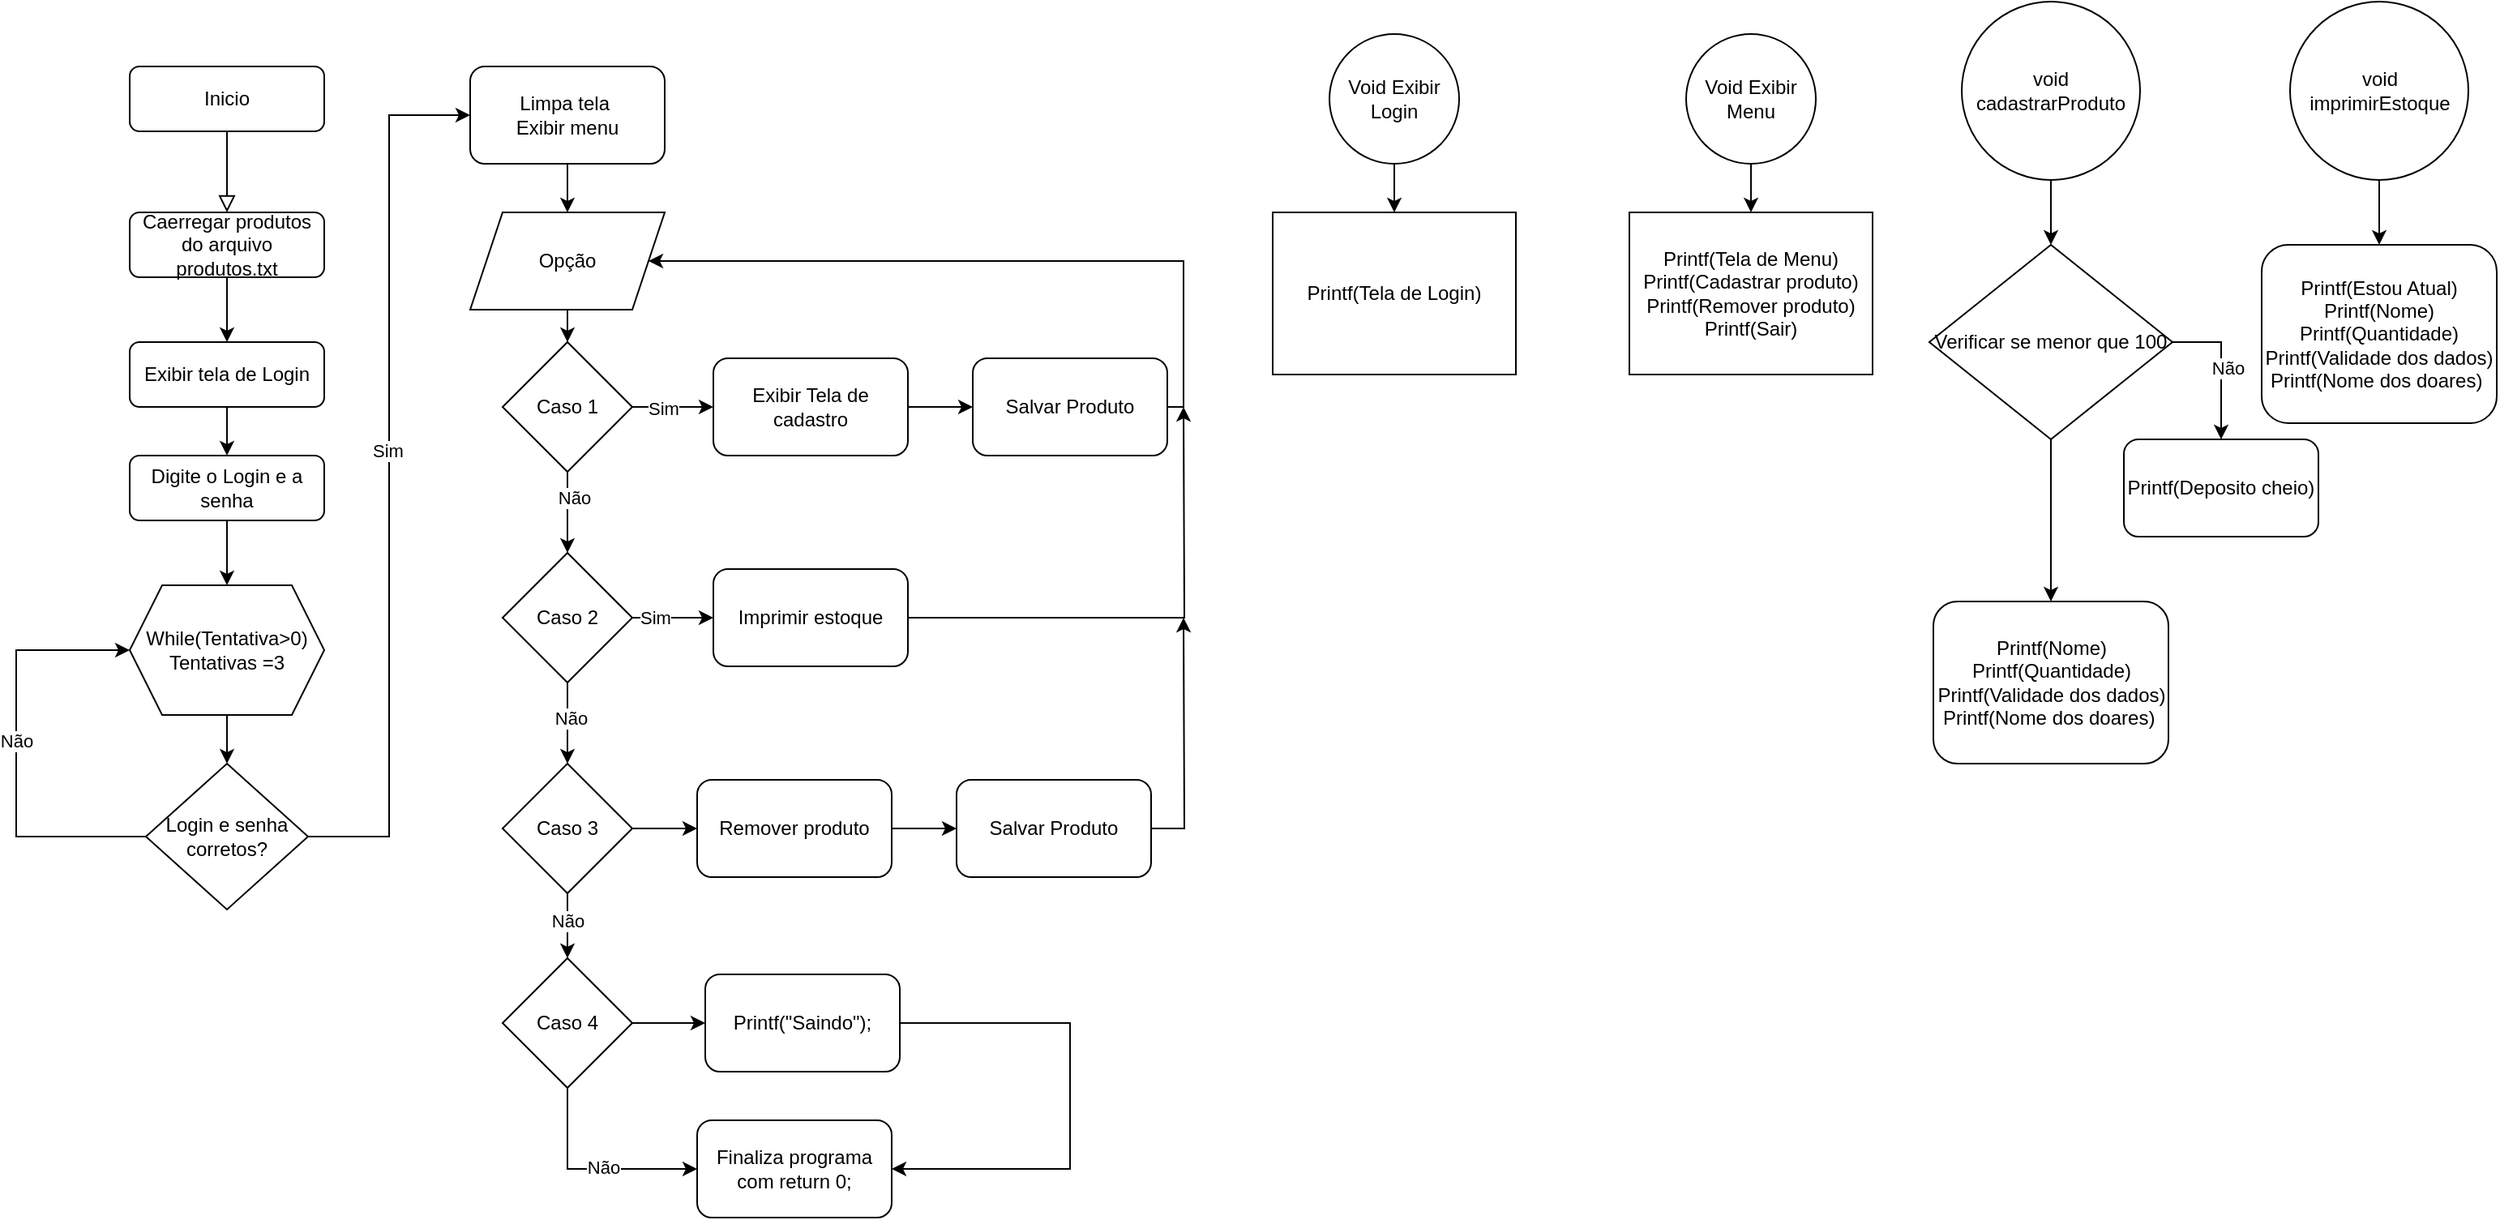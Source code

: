 <mxfile version="24.7.7">
  <diagram id="C5RBs43oDa-KdzZeNtuy" name="Page-1">
    <mxGraphModel dx="1434" dy="772" grid="1" gridSize="10" guides="1" tooltips="1" connect="1" arrows="1" fold="1" page="1" pageScale="1" pageWidth="827" pageHeight="1169" math="0" shadow="0">
      <root>
        <mxCell id="WIyWlLk6GJQsqaUBKTNV-0" />
        <mxCell id="WIyWlLk6GJQsqaUBKTNV-1" parent="WIyWlLk6GJQsqaUBKTNV-0" />
        <mxCell id="WIyWlLk6GJQsqaUBKTNV-2" value="" style="rounded=0;html=1;jettySize=auto;orthogonalLoop=1;fontSize=11;endArrow=block;endFill=0;endSize=8;strokeWidth=1;shadow=0;labelBackgroundColor=none;edgeStyle=orthogonalEdgeStyle;" parent="WIyWlLk6GJQsqaUBKTNV-1" source="WIyWlLk6GJQsqaUBKTNV-3" edge="1">
          <mxGeometry relative="1" as="geometry">
            <mxPoint x="220" y="170" as="targetPoint" />
          </mxGeometry>
        </mxCell>
        <mxCell id="WIyWlLk6GJQsqaUBKTNV-3" value="Inicio" style="rounded=1;whiteSpace=wrap;html=1;fontSize=12;glass=0;strokeWidth=1;shadow=0;" parent="WIyWlLk6GJQsqaUBKTNV-1" vertex="1">
          <mxGeometry x="160" y="80" width="120" height="40" as="geometry" />
        </mxCell>
        <mxCell id="JkCjOQlwdy0vH0DJIm9P-0" value="" style="edgeStyle=orthogonalEdgeStyle;rounded=0;orthogonalLoop=1;jettySize=auto;html=1;" parent="WIyWlLk6GJQsqaUBKTNV-1" source="WIyWlLk6GJQsqaUBKTNV-7" target="WIyWlLk6GJQsqaUBKTNV-12" edge="1">
          <mxGeometry relative="1" as="geometry" />
        </mxCell>
        <mxCell id="WIyWlLk6GJQsqaUBKTNV-7" value="Caerregar produtos do arquivo produtos.txt" style="rounded=1;whiteSpace=wrap;html=1;fontSize=12;glass=0;strokeWidth=1;shadow=0;" parent="WIyWlLk6GJQsqaUBKTNV-1" vertex="1">
          <mxGeometry x="160" y="170" width="120" height="40" as="geometry" />
        </mxCell>
        <mxCell id="JkCjOQlwdy0vH0DJIm9P-5" value="" style="edgeStyle=orthogonalEdgeStyle;rounded=0;orthogonalLoop=1;jettySize=auto;html=1;" parent="WIyWlLk6GJQsqaUBKTNV-1" source="WIyWlLk6GJQsqaUBKTNV-11" target="JkCjOQlwdy0vH0DJIm9P-4" edge="1">
          <mxGeometry relative="1" as="geometry" />
        </mxCell>
        <mxCell id="WIyWlLk6GJQsqaUBKTNV-11" value="Digite o Login e a senha" style="rounded=1;whiteSpace=wrap;html=1;fontSize=12;glass=0;strokeWidth=1;shadow=0;" parent="WIyWlLk6GJQsqaUBKTNV-1" vertex="1">
          <mxGeometry x="160" y="320" width="120" height="40" as="geometry" />
        </mxCell>
        <mxCell id="JkCjOQlwdy0vH0DJIm9P-1" value="" style="edgeStyle=orthogonalEdgeStyle;rounded=0;orthogonalLoop=1;jettySize=auto;html=1;" parent="WIyWlLk6GJQsqaUBKTNV-1" source="WIyWlLk6GJQsqaUBKTNV-12" target="WIyWlLk6GJQsqaUBKTNV-11" edge="1">
          <mxGeometry relative="1" as="geometry" />
        </mxCell>
        <mxCell id="WIyWlLk6GJQsqaUBKTNV-12" value="Exibir tela de Login" style="rounded=1;whiteSpace=wrap;html=1;fontSize=12;glass=0;strokeWidth=1;shadow=0;" parent="WIyWlLk6GJQsqaUBKTNV-1" vertex="1">
          <mxGeometry x="160" y="250" width="120" height="40" as="geometry" />
        </mxCell>
        <mxCell id="JkCjOQlwdy0vH0DJIm9P-7" style="edgeStyle=orthogonalEdgeStyle;rounded=0;orthogonalLoop=1;jettySize=auto;html=1;exitX=0;exitY=0.5;exitDx=0;exitDy=0;entryX=0;entryY=0.5;entryDx=0;entryDy=0;" parent="WIyWlLk6GJQsqaUBKTNV-1" source="JkCjOQlwdy0vH0DJIm9P-2" target="JkCjOQlwdy0vH0DJIm9P-4" edge="1">
          <mxGeometry relative="1" as="geometry">
            <Array as="points">
              <mxPoint x="90" y="555" />
              <mxPoint x="90" y="440" />
            </Array>
          </mxGeometry>
        </mxCell>
        <mxCell id="JkCjOQlwdy0vH0DJIm9P-8" value="Não" style="edgeLabel;html=1;align=center;verticalAlign=middle;resizable=0;points=[];" parent="JkCjOQlwdy0vH0DJIm9P-7" vertex="1" connectable="0">
          <mxGeometry x="-0.09" y="-4" relative="1" as="geometry">
            <mxPoint x="-4" y="-19" as="offset" />
          </mxGeometry>
        </mxCell>
        <mxCell id="JkCjOQlwdy0vH0DJIm9P-11" style="edgeStyle=orthogonalEdgeStyle;rounded=0;orthogonalLoop=1;jettySize=auto;html=1;entryX=0;entryY=0.5;entryDx=0;entryDy=0;" parent="WIyWlLk6GJQsqaUBKTNV-1" source="JkCjOQlwdy0vH0DJIm9P-2" target="JkCjOQlwdy0vH0DJIm9P-10" edge="1">
          <mxGeometry relative="1" as="geometry" />
        </mxCell>
        <mxCell id="JkCjOQlwdy0vH0DJIm9P-12" value="Sim" style="edgeLabel;html=1;align=center;verticalAlign=middle;resizable=0;points=[];" parent="JkCjOQlwdy0vH0DJIm9P-11" vertex="1" connectable="0">
          <mxGeometry x="0.058" y="1" relative="1" as="geometry">
            <mxPoint as="offset" />
          </mxGeometry>
        </mxCell>
        <mxCell id="JkCjOQlwdy0vH0DJIm9P-2" value="Login e senha corretos?" style="rhombus;whiteSpace=wrap;html=1;" parent="WIyWlLk6GJQsqaUBKTNV-1" vertex="1">
          <mxGeometry x="170" y="510" width="100" height="90" as="geometry" />
        </mxCell>
        <mxCell id="JkCjOQlwdy0vH0DJIm9P-6" value="" style="edgeStyle=orthogonalEdgeStyle;rounded=0;orthogonalLoop=1;jettySize=auto;html=1;" parent="WIyWlLk6GJQsqaUBKTNV-1" source="JkCjOQlwdy0vH0DJIm9P-4" target="JkCjOQlwdy0vH0DJIm9P-2" edge="1">
          <mxGeometry relative="1" as="geometry" />
        </mxCell>
        <mxCell id="JkCjOQlwdy0vH0DJIm9P-4" value="While(Tentativa&amp;gt;0)&lt;div&gt;Tentativas =3&lt;/div&gt;" style="shape=hexagon;perimeter=hexagonPerimeter2;whiteSpace=wrap;html=1;fixedSize=1;" parent="WIyWlLk6GJQsqaUBKTNV-1" vertex="1">
          <mxGeometry x="160" y="400" width="120" height="80" as="geometry" />
        </mxCell>
        <mxCell id="JkCjOQlwdy0vH0DJIm9P-14" value="" style="edgeStyle=orthogonalEdgeStyle;rounded=0;orthogonalLoop=1;jettySize=auto;html=1;" parent="WIyWlLk6GJQsqaUBKTNV-1" source="JkCjOQlwdy0vH0DJIm9P-10" target="JkCjOQlwdy0vH0DJIm9P-13" edge="1">
          <mxGeometry relative="1" as="geometry" />
        </mxCell>
        <mxCell id="JkCjOQlwdy0vH0DJIm9P-10" value="Limpa tela&amp;nbsp;&lt;div&gt;Exibir menu&lt;/div&gt;" style="rounded=1;whiteSpace=wrap;html=1;" parent="WIyWlLk6GJQsqaUBKTNV-1" vertex="1">
          <mxGeometry x="370" y="80" width="120" height="60" as="geometry" />
        </mxCell>
        <mxCell id="JkCjOQlwdy0vH0DJIm9P-25" value="" style="edgeStyle=orthogonalEdgeStyle;rounded=0;orthogonalLoop=1;jettySize=auto;html=1;" parent="WIyWlLk6GJQsqaUBKTNV-1" source="JkCjOQlwdy0vH0DJIm9P-13" target="JkCjOQlwdy0vH0DJIm9P-15" edge="1">
          <mxGeometry relative="1" as="geometry" />
        </mxCell>
        <mxCell id="JkCjOQlwdy0vH0DJIm9P-13" value="Opção" style="shape=parallelogram;perimeter=parallelogramPerimeter;whiteSpace=wrap;html=1;fixedSize=1;" parent="WIyWlLk6GJQsqaUBKTNV-1" vertex="1">
          <mxGeometry x="370" y="170" width="120" height="60" as="geometry" />
        </mxCell>
        <mxCell id="JkCjOQlwdy0vH0DJIm9P-19" value="" style="edgeStyle=orthogonalEdgeStyle;rounded=0;orthogonalLoop=1;jettySize=auto;html=1;" parent="WIyWlLk6GJQsqaUBKTNV-1" source="JkCjOQlwdy0vH0DJIm9P-15" target="JkCjOQlwdy0vH0DJIm9P-16" edge="1">
          <mxGeometry relative="1" as="geometry" />
        </mxCell>
        <mxCell id="JkCjOQlwdy0vH0DJIm9P-20" value="Não" style="edgeLabel;html=1;align=center;verticalAlign=middle;resizable=0;points=[];" parent="JkCjOQlwdy0vH0DJIm9P-19" vertex="1" connectable="0">
          <mxGeometry x="-0.36" y="4" relative="1" as="geometry">
            <mxPoint as="offset" />
          </mxGeometry>
        </mxCell>
        <mxCell id="JkCjOQlwdy0vH0DJIm9P-27" value="" style="edgeStyle=orthogonalEdgeStyle;rounded=0;orthogonalLoop=1;jettySize=auto;html=1;" parent="WIyWlLk6GJQsqaUBKTNV-1" source="JkCjOQlwdy0vH0DJIm9P-15" target="JkCjOQlwdy0vH0DJIm9P-26" edge="1">
          <mxGeometry relative="1" as="geometry" />
        </mxCell>
        <mxCell id="JkCjOQlwdy0vH0DJIm9P-33" value="Sim" style="edgeLabel;html=1;align=center;verticalAlign=middle;resizable=0;points=[];" parent="JkCjOQlwdy0vH0DJIm9P-27" vertex="1" connectable="0">
          <mxGeometry x="-0.24" y="-1" relative="1" as="geometry">
            <mxPoint as="offset" />
          </mxGeometry>
        </mxCell>
        <mxCell id="JkCjOQlwdy0vH0DJIm9P-15" value="Caso 1" style="rhombus;whiteSpace=wrap;html=1;" parent="WIyWlLk6GJQsqaUBKTNV-1" vertex="1">
          <mxGeometry x="390" y="250" width="80" height="80" as="geometry" />
        </mxCell>
        <mxCell id="JkCjOQlwdy0vH0DJIm9P-21" value="" style="edgeStyle=orthogonalEdgeStyle;rounded=0;orthogonalLoop=1;jettySize=auto;html=1;" parent="WIyWlLk6GJQsqaUBKTNV-1" source="JkCjOQlwdy0vH0DJIm9P-16" target="JkCjOQlwdy0vH0DJIm9P-17" edge="1">
          <mxGeometry relative="1" as="geometry" />
        </mxCell>
        <mxCell id="JkCjOQlwdy0vH0DJIm9P-22" value="Não" style="edgeLabel;html=1;align=center;verticalAlign=middle;resizable=0;points=[];" parent="JkCjOQlwdy0vH0DJIm9P-21" vertex="1" connectable="0">
          <mxGeometry x="-0.12" y="2" relative="1" as="geometry">
            <mxPoint as="offset" />
          </mxGeometry>
        </mxCell>
        <mxCell id="JkCjOQlwdy0vH0DJIm9P-32" value="" style="edgeStyle=orthogonalEdgeStyle;rounded=0;orthogonalLoop=1;jettySize=auto;html=1;" parent="WIyWlLk6GJQsqaUBKTNV-1" source="JkCjOQlwdy0vH0DJIm9P-16" target="JkCjOQlwdy0vH0DJIm9P-31" edge="1">
          <mxGeometry relative="1" as="geometry" />
        </mxCell>
        <mxCell id="JkCjOQlwdy0vH0DJIm9P-34" value="Sim" style="edgeLabel;html=1;align=center;verticalAlign=middle;resizable=0;points=[];" parent="JkCjOQlwdy0vH0DJIm9P-32" vertex="1" connectable="0">
          <mxGeometry x="-0.44" relative="1" as="geometry">
            <mxPoint as="offset" />
          </mxGeometry>
        </mxCell>
        <mxCell id="JkCjOQlwdy0vH0DJIm9P-16" value="Caso 2" style="rhombus;whiteSpace=wrap;html=1;" parent="WIyWlLk6GJQsqaUBKTNV-1" vertex="1">
          <mxGeometry x="390" y="380" width="80" height="80" as="geometry" />
        </mxCell>
        <mxCell id="JkCjOQlwdy0vH0DJIm9P-23" value="" style="edgeStyle=orthogonalEdgeStyle;rounded=0;orthogonalLoop=1;jettySize=auto;html=1;" parent="WIyWlLk6GJQsqaUBKTNV-1" source="JkCjOQlwdy0vH0DJIm9P-17" target="JkCjOQlwdy0vH0DJIm9P-18" edge="1">
          <mxGeometry relative="1" as="geometry" />
        </mxCell>
        <mxCell id="JkCjOQlwdy0vH0DJIm9P-24" value="Não" style="edgeLabel;html=1;align=center;verticalAlign=middle;resizable=0;points=[];" parent="JkCjOQlwdy0vH0DJIm9P-23" vertex="1" connectable="0">
          <mxGeometry x="-0.15" relative="1" as="geometry">
            <mxPoint as="offset" />
          </mxGeometry>
        </mxCell>
        <mxCell id="JkCjOQlwdy0vH0DJIm9P-38" value="" style="edgeStyle=orthogonalEdgeStyle;rounded=0;orthogonalLoop=1;jettySize=auto;html=1;" parent="WIyWlLk6GJQsqaUBKTNV-1" source="JkCjOQlwdy0vH0DJIm9P-17" target="JkCjOQlwdy0vH0DJIm9P-36" edge="1">
          <mxGeometry relative="1" as="geometry" />
        </mxCell>
        <mxCell id="JkCjOQlwdy0vH0DJIm9P-17" value="Caso 3" style="rhombus;whiteSpace=wrap;html=1;" parent="WIyWlLk6GJQsqaUBKTNV-1" vertex="1">
          <mxGeometry x="390" y="510" width="80" height="80" as="geometry" />
        </mxCell>
        <mxCell id="JkCjOQlwdy0vH0DJIm9P-43" style="edgeStyle=orthogonalEdgeStyle;rounded=0;orthogonalLoop=1;jettySize=auto;html=1;exitX=0.5;exitY=1;exitDx=0;exitDy=0;entryX=0;entryY=0.5;entryDx=0;entryDy=0;" parent="WIyWlLk6GJQsqaUBKTNV-1" source="JkCjOQlwdy0vH0DJIm9P-18" target="JkCjOQlwdy0vH0DJIm9P-42" edge="1">
          <mxGeometry relative="1" as="geometry" />
        </mxCell>
        <mxCell id="JkCjOQlwdy0vH0DJIm9P-44" value="Não" style="edgeLabel;html=1;align=center;verticalAlign=middle;resizable=0;points=[];" parent="JkCjOQlwdy0vH0DJIm9P-43" vertex="1" connectable="0">
          <mxGeometry x="0.108" y="1" relative="1" as="geometry">
            <mxPoint as="offset" />
          </mxGeometry>
        </mxCell>
        <mxCell id="JkCjOQlwdy0vH0DJIm9P-46" value="" style="edgeStyle=orthogonalEdgeStyle;rounded=0;orthogonalLoop=1;jettySize=auto;html=1;" parent="WIyWlLk6GJQsqaUBKTNV-1" source="JkCjOQlwdy0vH0DJIm9P-18" target="JkCjOQlwdy0vH0DJIm9P-45" edge="1">
          <mxGeometry relative="1" as="geometry" />
        </mxCell>
        <mxCell id="JkCjOQlwdy0vH0DJIm9P-18" value="Caso 4" style="rhombus;whiteSpace=wrap;html=1;" parent="WIyWlLk6GJQsqaUBKTNV-1" vertex="1">
          <mxGeometry x="390" y="630" width="80" height="80" as="geometry" />
        </mxCell>
        <mxCell id="JkCjOQlwdy0vH0DJIm9P-29" value="" style="edgeStyle=orthogonalEdgeStyle;rounded=0;orthogonalLoop=1;jettySize=auto;html=1;" parent="WIyWlLk6GJQsqaUBKTNV-1" source="JkCjOQlwdy0vH0DJIm9P-26" target="JkCjOQlwdy0vH0DJIm9P-28" edge="1">
          <mxGeometry relative="1" as="geometry" />
        </mxCell>
        <mxCell id="JkCjOQlwdy0vH0DJIm9P-26" value="Exibir Tela de cadastro" style="rounded=1;whiteSpace=wrap;html=1;" parent="WIyWlLk6GJQsqaUBKTNV-1" vertex="1">
          <mxGeometry x="520" y="260" width="120" height="60" as="geometry" />
        </mxCell>
        <mxCell id="JkCjOQlwdy0vH0DJIm9P-30" style="edgeStyle=orthogonalEdgeStyle;rounded=0;orthogonalLoop=1;jettySize=auto;html=1;exitX=1;exitY=0.5;exitDx=0;exitDy=0;entryX=1;entryY=0.5;entryDx=0;entryDy=0;" parent="WIyWlLk6GJQsqaUBKTNV-1" source="JkCjOQlwdy0vH0DJIm9P-28" target="JkCjOQlwdy0vH0DJIm9P-13" edge="1">
          <mxGeometry relative="1" as="geometry">
            <Array as="points">
              <mxPoint x="810" y="290" />
              <mxPoint x="810" y="200" />
            </Array>
          </mxGeometry>
        </mxCell>
        <mxCell id="JkCjOQlwdy0vH0DJIm9P-28" value="Salvar Produto" style="rounded=1;whiteSpace=wrap;html=1;" parent="WIyWlLk6GJQsqaUBKTNV-1" vertex="1">
          <mxGeometry x="680" y="260" width="120" height="60" as="geometry" />
        </mxCell>
        <mxCell id="JkCjOQlwdy0vH0DJIm9P-35" style="edgeStyle=orthogonalEdgeStyle;rounded=0;orthogonalLoop=1;jettySize=auto;html=1;exitX=1;exitY=0.5;exitDx=0;exitDy=0;" parent="WIyWlLk6GJQsqaUBKTNV-1" source="JkCjOQlwdy0vH0DJIm9P-31" edge="1">
          <mxGeometry relative="1" as="geometry">
            <mxPoint x="810" y="290" as="targetPoint" />
          </mxGeometry>
        </mxCell>
        <mxCell id="JkCjOQlwdy0vH0DJIm9P-31" value="Imprimir estoque" style="rounded=1;whiteSpace=wrap;html=1;" parent="WIyWlLk6GJQsqaUBKTNV-1" vertex="1">
          <mxGeometry x="520" y="390" width="120" height="60" as="geometry" />
        </mxCell>
        <mxCell id="JkCjOQlwdy0vH0DJIm9P-39" value="" style="edgeStyle=orthogonalEdgeStyle;rounded=0;orthogonalLoop=1;jettySize=auto;html=1;" parent="WIyWlLk6GJQsqaUBKTNV-1" source="JkCjOQlwdy0vH0DJIm9P-36" target="JkCjOQlwdy0vH0DJIm9P-37" edge="1">
          <mxGeometry relative="1" as="geometry" />
        </mxCell>
        <mxCell id="JkCjOQlwdy0vH0DJIm9P-36" value="Remover produto" style="rounded=1;whiteSpace=wrap;html=1;" parent="WIyWlLk6GJQsqaUBKTNV-1" vertex="1">
          <mxGeometry x="510" y="520" width="120" height="60" as="geometry" />
        </mxCell>
        <mxCell id="JkCjOQlwdy0vH0DJIm9P-40" style="edgeStyle=orthogonalEdgeStyle;rounded=0;orthogonalLoop=1;jettySize=auto;html=1;" parent="WIyWlLk6GJQsqaUBKTNV-1" source="JkCjOQlwdy0vH0DJIm9P-37" edge="1">
          <mxGeometry relative="1" as="geometry">
            <mxPoint x="810" y="420" as="targetPoint" />
          </mxGeometry>
        </mxCell>
        <mxCell id="JkCjOQlwdy0vH0DJIm9P-37" value="Salvar Produto" style="rounded=1;whiteSpace=wrap;html=1;" parent="WIyWlLk6GJQsqaUBKTNV-1" vertex="1">
          <mxGeometry x="670" y="520" width="120" height="60" as="geometry" />
        </mxCell>
        <mxCell id="JkCjOQlwdy0vH0DJIm9P-42" value="Finaliza programa com return 0;" style="rounded=1;whiteSpace=wrap;html=1;" parent="WIyWlLk6GJQsqaUBKTNV-1" vertex="1">
          <mxGeometry x="510" y="730" width="120" height="60" as="geometry" />
        </mxCell>
        <mxCell id="JkCjOQlwdy0vH0DJIm9P-47" style="edgeStyle=orthogonalEdgeStyle;rounded=0;orthogonalLoop=1;jettySize=auto;html=1;exitX=1;exitY=0.5;exitDx=0;exitDy=0;entryX=1;entryY=0.5;entryDx=0;entryDy=0;" parent="WIyWlLk6GJQsqaUBKTNV-1" source="JkCjOQlwdy0vH0DJIm9P-45" target="JkCjOQlwdy0vH0DJIm9P-42" edge="1">
          <mxGeometry relative="1" as="geometry">
            <Array as="points">
              <mxPoint x="740" y="670" />
              <mxPoint x="740" y="760" />
            </Array>
          </mxGeometry>
        </mxCell>
        <mxCell id="JkCjOQlwdy0vH0DJIm9P-45" value="Printf(&quot;Saindo&quot;);" style="rounded=1;whiteSpace=wrap;html=1;" parent="WIyWlLk6GJQsqaUBKTNV-1" vertex="1">
          <mxGeometry x="515" y="640" width="120" height="60" as="geometry" />
        </mxCell>
        <mxCell id="-dmtP-xSS3fpjh_hs9iJ-5" value="" style="edgeStyle=orthogonalEdgeStyle;rounded=0;orthogonalLoop=1;jettySize=auto;html=1;" edge="1" parent="WIyWlLk6GJQsqaUBKTNV-1" source="-dmtP-xSS3fpjh_hs9iJ-0" target="-dmtP-xSS3fpjh_hs9iJ-4">
          <mxGeometry relative="1" as="geometry" />
        </mxCell>
        <mxCell id="-dmtP-xSS3fpjh_hs9iJ-0" value="&lt;font style=&quot;vertical-align: inherit;&quot;&gt;&lt;font style=&quot;vertical-align: inherit;&quot;&gt;Void Exibir Login&lt;/font&gt;&lt;/font&gt;" style="ellipse;whiteSpace=wrap;html=1;aspect=fixed;" vertex="1" parent="WIyWlLk6GJQsqaUBKTNV-1">
          <mxGeometry x="900" y="60" width="80" height="80" as="geometry" />
        </mxCell>
        <mxCell id="-dmtP-xSS3fpjh_hs9iJ-7" value="" style="edgeStyle=orthogonalEdgeStyle;rounded=0;orthogonalLoop=1;jettySize=auto;html=1;" edge="1" parent="WIyWlLk6GJQsqaUBKTNV-1" source="-dmtP-xSS3fpjh_hs9iJ-1" target="-dmtP-xSS3fpjh_hs9iJ-6">
          <mxGeometry relative="1" as="geometry">
            <Array as="points">
              <mxPoint x="1160" y="160" />
              <mxPoint x="1160" y="160" />
            </Array>
          </mxGeometry>
        </mxCell>
        <mxCell id="-dmtP-xSS3fpjh_hs9iJ-1" value="&lt;font style=&quot;vertical-align: inherit;&quot;&gt;&lt;font style=&quot;vertical-align: inherit;&quot;&gt;Void Exibir Menu&lt;/font&gt;&lt;/font&gt;" style="ellipse;whiteSpace=wrap;html=1;aspect=fixed;" vertex="1" parent="WIyWlLk6GJQsqaUBKTNV-1">
          <mxGeometry x="1120" y="60" width="80" height="80" as="geometry" />
        </mxCell>
        <mxCell id="-dmtP-xSS3fpjh_hs9iJ-9" value="" style="edgeStyle=orthogonalEdgeStyle;rounded=0;orthogonalLoop=1;jettySize=auto;html=1;entryX=0.5;entryY=0;entryDx=0;entryDy=0;" edge="1" parent="WIyWlLk6GJQsqaUBKTNV-1" source="-dmtP-xSS3fpjh_hs9iJ-2" target="-dmtP-xSS3fpjh_hs9iJ-10">
          <mxGeometry relative="1" as="geometry">
            <mxPoint x="1345" y="190" as="targetPoint" />
          </mxGeometry>
        </mxCell>
        <mxCell id="-dmtP-xSS3fpjh_hs9iJ-2" value="&lt;font style=&quot;vertical-align: inherit;&quot;&gt;&lt;font style=&quot;vertical-align: inherit;&quot;&gt;void cadastrarProduto&lt;/font&gt;&lt;/font&gt;" style="ellipse;whiteSpace=wrap;html=1;aspect=fixed;" vertex="1" parent="WIyWlLk6GJQsqaUBKTNV-1">
          <mxGeometry x="1290" y="40" width="110" height="110" as="geometry" />
        </mxCell>
        <mxCell id="-dmtP-xSS3fpjh_hs9iJ-20" value="" style="edgeStyle=orthogonalEdgeStyle;rounded=0;orthogonalLoop=1;jettySize=auto;html=1;" edge="1" parent="WIyWlLk6GJQsqaUBKTNV-1" source="-dmtP-xSS3fpjh_hs9iJ-3" target="-dmtP-xSS3fpjh_hs9iJ-19">
          <mxGeometry relative="1" as="geometry" />
        </mxCell>
        <mxCell id="-dmtP-xSS3fpjh_hs9iJ-3" value="void imprimirEstoque" style="ellipse;whiteSpace=wrap;html=1;aspect=fixed;" vertex="1" parent="WIyWlLk6GJQsqaUBKTNV-1">
          <mxGeometry x="1492.5" y="40" width="110" height="110" as="geometry" />
        </mxCell>
        <mxCell id="-dmtP-xSS3fpjh_hs9iJ-4" value="&lt;font style=&quot;vertical-align: inherit;&quot;&gt;&lt;font style=&quot;vertical-align: inherit;&quot;&gt;Printf(Tela de Login)&lt;/font&gt;&lt;/font&gt;" style="rounded=0;whiteSpace=wrap;html=1;" vertex="1" parent="WIyWlLk6GJQsqaUBKTNV-1">
          <mxGeometry x="865" y="170" width="150" height="100" as="geometry" />
        </mxCell>
        <mxCell id="-dmtP-xSS3fpjh_hs9iJ-6" value="&lt;font style=&quot;vertical-align: inherit;&quot;&gt;&lt;font style=&quot;vertical-align: inherit;&quot;&gt;&lt;font style=&quot;vertical-align: inherit;&quot;&gt;&lt;font style=&quot;vertical-align: inherit;&quot;&gt;&lt;font style=&quot;vertical-align: inherit;&quot;&gt;&lt;font style=&quot;vertical-align: inherit;&quot;&gt;Printf(Tela de Menu)&lt;/font&gt;&lt;/font&gt;&lt;/font&gt;&lt;/font&gt;&lt;/font&gt;&lt;/font&gt;&lt;div&gt;&lt;font style=&quot;vertical-align: inherit;&quot;&gt;&lt;font style=&quot;vertical-align: inherit;&quot;&gt;&lt;font style=&quot;vertical-align: inherit;&quot;&gt;&lt;font style=&quot;vertical-align: inherit;&quot;&gt;&lt;font style=&quot;vertical-align: inherit;&quot;&gt;&lt;font style=&quot;vertical-align: inherit;&quot;&gt;&lt;font style=&quot;vertical-align: inherit;&quot;&gt;&lt;font style=&quot;vertical-align: inherit;&quot;&gt;Printf(Cadastrar produto)&lt;/font&gt;&lt;/font&gt;&lt;/font&gt;&lt;/font&gt;&lt;/font&gt;&lt;/font&gt;&lt;/font&gt;&lt;/font&gt;&lt;/div&gt;&lt;div&gt;&lt;font style=&quot;vertical-align: inherit;&quot;&gt;&lt;font style=&quot;vertical-align: inherit;&quot;&gt;&lt;font style=&quot;vertical-align: inherit;&quot;&gt;&lt;font style=&quot;vertical-align: inherit;&quot;&gt;&lt;font style=&quot;vertical-align: inherit;&quot;&gt;&lt;font style=&quot;vertical-align: inherit;&quot;&gt;&lt;font style=&quot;vertical-align: inherit;&quot;&gt;&lt;font style=&quot;vertical-align: inherit;&quot;&gt;&lt;font style=&quot;vertical-align: inherit;&quot;&gt;&lt;font style=&quot;vertical-align: inherit;&quot;&gt;Printf(Remover produto)&lt;/font&gt;&lt;/font&gt;&lt;/font&gt;&lt;/font&gt;&lt;br&gt;&lt;/font&gt;&lt;/font&gt;&lt;/font&gt;&lt;/font&gt;&lt;/font&gt;&lt;/font&gt;&lt;/div&gt;&lt;div&gt;&lt;font style=&quot;vertical-align: inherit;&quot;&gt;&lt;font style=&quot;vertical-align: inherit;&quot;&gt;&lt;font style=&quot;vertical-align: inherit;&quot;&gt;&lt;font style=&quot;vertical-align: inherit;&quot;&gt;&lt;font style=&quot;vertical-align: inherit;&quot;&gt;&lt;font style=&quot;vertical-align: inherit;&quot;&gt;&lt;font style=&quot;vertical-align: inherit;&quot;&gt;&lt;font style=&quot;vertical-align: inherit;&quot;&gt;&lt;font style=&quot;vertical-align: inherit;&quot;&gt;&lt;font style=&quot;vertical-align: inherit;&quot;&gt;&lt;font style=&quot;vertical-align: inherit;&quot;&gt;&lt;font style=&quot;vertical-align: inherit;&quot;&gt;Printf(Sair)&lt;/font&gt;&lt;/font&gt;&lt;br&gt;&lt;/font&gt;&lt;/font&gt;&lt;/font&gt;&lt;/font&gt;&lt;/font&gt;&lt;/font&gt;&lt;/font&gt;&lt;/font&gt;&lt;/font&gt;&lt;/font&gt;&lt;/div&gt;" style="rounded=0;whiteSpace=wrap;html=1;" vertex="1" parent="WIyWlLk6GJQsqaUBKTNV-1">
          <mxGeometry x="1085" y="170" width="150" height="100" as="geometry" />
        </mxCell>
        <mxCell id="-dmtP-xSS3fpjh_hs9iJ-15" style="edgeStyle=orthogonalEdgeStyle;rounded=0;orthogonalLoop=1;jettySize=auto;html=1;entryX=0.5;entryY=0;entryDx=0;entryDy=0;" edge="1" parent="WIyWlLk6GJQsqaUBKTNV-1" target="-dmtP-xSS3fpjh_hs9iJ-14">
          <mxGeometry relative="1" as="geometry">
            <mxPoint x="1420" y="250" as="sourcePoint" />
            <mxPoint x="1450" y="330" as="targetPoint" />
            <Array as="points">
              <mxPoint x="1450" y="250" />
            </Array>
          </mxGeometry>
        </mxCell>
        <mxCell id="-dmtP-xSS3fpjh_hs9iJ-16" value="&lt;font style=&quot;vertical-align: inherit;&quot;&gt;&lt;font style=&quot;vertical-align: inherit;&quot;&gt;Não&lt;/font&gt;&lt;/font&gt;" style="edgeLabel;html=1;align=center;verticalAlign=middle;resizable=0;points=[];" vertex="1" connectable="0" parent="-dmtP-xSS3fpjh_hs9iJ-15">
          <mxGeometry x="0.017" y="4" relative="1" as="geometry">
            <mxPoint as="offset" />
          </mxGeometry>
        </mxCell>
        <mxCell id="-dmtP-xSS3fpjh_hs9iJ-18" style="edgeStyle=orthogonalEdgeStyle;rounded=0;orthogonalLoop=1;jettySize=auto;html=1;entryX=0.5;entryY=0;entryDx=0;entryDy=0;" edge="1" parent="WIyWlLk6GJQsqaUBKTNV-1" source="-dmtP-xSS3fpjh_hs9iJ-10" target="-dmtP-xSS3fpjh_hs9iJ-17">
          <mxGeometry relative="1" as="geometry" />
        </mxCell>
        <mxCell id="-dmtP-xSS3fpjh_hs9iJ-10" value="&lt;font style=&quot;vertical-align: inherit;&quot;&gt;&lt;font style=&quot;vertical-align: inherit;&quot;&gt;Verificar se menor que 100&lt;/font&gt;&lt;/font&gt;" style="rhombus;whiteSpace=wrap;html=1;" vertex="1" parent="WIyWlLk6GJQsqaUBKTNV-1">
          <mxGeometry x="1270" y="190" width="150" height="120" as="geometry" />
        </mxCell>
        <mxCell id="-dmtP-xSS3fpjh_hs9iJ-14" value="&lt;font style=&quot;vertical-align: inherit;&quot;&gt;&lt;font style=&quot;vertical-align: inherit;&quot;&gt;Printf(Deposito cheio)&lt;/font&gt;&lt;/font&gt;" style="rounded=1;whiteSpace=wrap;html=1;" vertex="1" parent="WIyWlLk6GJQsqaUBKTNV-1">
          <mxGeometry x="1390" y="310" width="120" height="60" as="geometry" />
        </mxCell>
        <mxCell id="-dmtP-xSS3fpjh_hs9iJ-17" value="&lt;font style=&quot;vertical-align: inherit;&quot;&gt;&lt;font style=&quot;vertical-align: inherit;&quot;&gt;&lt;font style=&quot;vertical-align: inherit;&quot;&gt;&lt;font style=&quot;vertical-align: inherit;&quot;&gt;&lt;font style=&quot;vertical-align: inherit;&quot;&gt;&lt;font style=&quot;vertical-align: inherit;&quot;&gt;Printf(Nome)&lt;/font&gt;&lt;/font&gt;&lt;/font&gt;&lt;/font&gt;&lt;/font&gt;&lt;/font&gt;&lt;div&gt;&lt;font style=&quot;vertical-align: inherit;&quot;&gt;&lt;font style=&quot;vertical-align: inherit;&quot;&gt;&lt;font style=&quot;vertical-align: inherit;&quot;&gt;&lt;font style=&quot;vertical-align: inherit;&quot;&gt;&lt;font style=&quot;vertical-align: inherit;&quot;&gt;&lt;font style=&quot;vertical-align: inherit;&quot;&gt;&lt;font style=&quot;vertical-align: inherit;&quot;&gt;&lt;font style=&quot;vertical-align: inherit;&quot;&gt;Printf(Quantidade)&lt;/font&gt;&lt;/font&gt;&lt;/font&gt;&lt;/font&gt;&lt;/font&gt;&lt;/font&gt;&lt;/font&gt;&lt;/font&gt;&lt;/div&gt;&lt;div&gt;&lt;font style=&quot;vertical-align: inherit;&quot;&gt;&lt;font style=&quot;vertical-align: inherit;&quot;&gt;&lt;font style=&quot;vertical-align: inherit;&quot;&gt;&lt;font style=&quot;vertical-align: inherit;&quot;&gt;&lt;font style=&quot;vertical-align: inherit;&quot;&gt;&lt;font style=&quot;vertical-align: inherit;&quot;&gt;&lt;font style=&quot;vertical-align: inherit;&quot;&gt;&lt;font style=&quot;vertical-align: inherit;&quot;&gt;&lt;font style=&quot;vertical-align: inherit;&quot;&gt;&lt;font style=&quot;vertical-align: inherit;&quot;&gt;Printf(Validade dos dados)&lt;/font&gt;&lt;/font&gt;&lt;/font&gt;&lt;/font&gt;&lt;/font&gt;&lt;/font&gt;&lt;/font&gt;&lt;/font&gt;&lt;/font&gt;&lt;/font&gt;&lt;/div&gt;&lt;div&gt;&lt;font style=&quot;vertical-align: inherit;&quot;&gt;&lt;font style=&quot;vertical-align: inherit;&quot;&gt;&lt;font style=&quot;vertical-align: inherit;&quot;&gt;&lt;font style=&quot;vertical-align: inherit;&quot;&gt;Printf(Nome dos doares)&amp;nbsp;&lt;/font&gt;&lt;/font&gt;&lt;/font&gt;&lt;/font&gt;&lt;/div&gt;" style="rounded=1;whiteSpace=wrap;html=1;" vertex="1" parent="WIyWlLk6GJQsqaUBKTNV-1">
          <mxGeometry x="1272.5" y="410" width="145" height="100" as="geometry" />
        </mxCell>
        <mxCell id="-dmtP-xSS3fpjh_hs9iJ-19" value="&lt;font style=&quot;vertical-align: inherit;&quot;&gt;&lt;font style=&quot;vertical-align: inherit;&quot;&gt;&lt;font style=&quot;vertical-align: inherit;&quot;&gt;&lt;font style=&quot;vertical-align: inherit;&quot;&gt;Printf(Estou Atual)&lt;/font&gt;&lt;/font&gt;&lt;/font&gt;&lt;/font&gt;&lt;div&gt;&lt;font style=&quot;vertical-align: inherit;&quot;&gt;&lt;font style=&quot;vertical-align: inherit;&quot;&gt;&lt;font style=&quot;vertical-align: inherit;&quot;&gt;Printf(Nome)&lt;/font&gt;&lt;/font&gt;&lt;/font&gt;&lt;div&gt;&lt;font style=&quot;vertical-align: inherit;&quot;&gt;&lt;font style=&quot;vertical-align: inherit;&quot;&gt;&lt;font style=&quot;vertical-align: inherit;&quot;&gt;Printf(Quantidade)&lt;/font&gt;&lt;/font&gt;&lt;/font&gt;&lt;/div&gt;&lt;div&gt;&lt;font style=&quot;vertical-align: inherit;&quot;&gt;&lt;font style=&quot;vertical-align: inherit;&quot;&gt;&lt;font style=&quot;vertical-align: inherit;&quot;&gt;Printf(Validade dos dados)&lt;/font&gt;&lt;/font&gt;&lt;/font&gt;&lt;/div&gt;&lt;div&gt;&lt;font style=&quot;vertical-align: inherit;&quot;&gt;&lt;font style=&quot;vertical-align: inherit;&quot;&gt;&lt;font style=&quot;vertical-align: inherit;&quot;&gt;Printf(Nome dos doares)&amp;nbsp;&lt;/font&gt;&lt;/font&gt;&lt;/font&gt;&lt;/div&gt;&lt;/div&gt;" style="rounded=1;whiteSpace=wrap;html=1;" vertex="1" parent="WIyWlLk6GJQsqaUBKTNV-1">
          <mxGeometry x="1475" y="190" width="145" height="110" as="geometry" />
        </mxCell>
      </root>
    </mxGraphModel>
  </diagram>
</mxfile>
